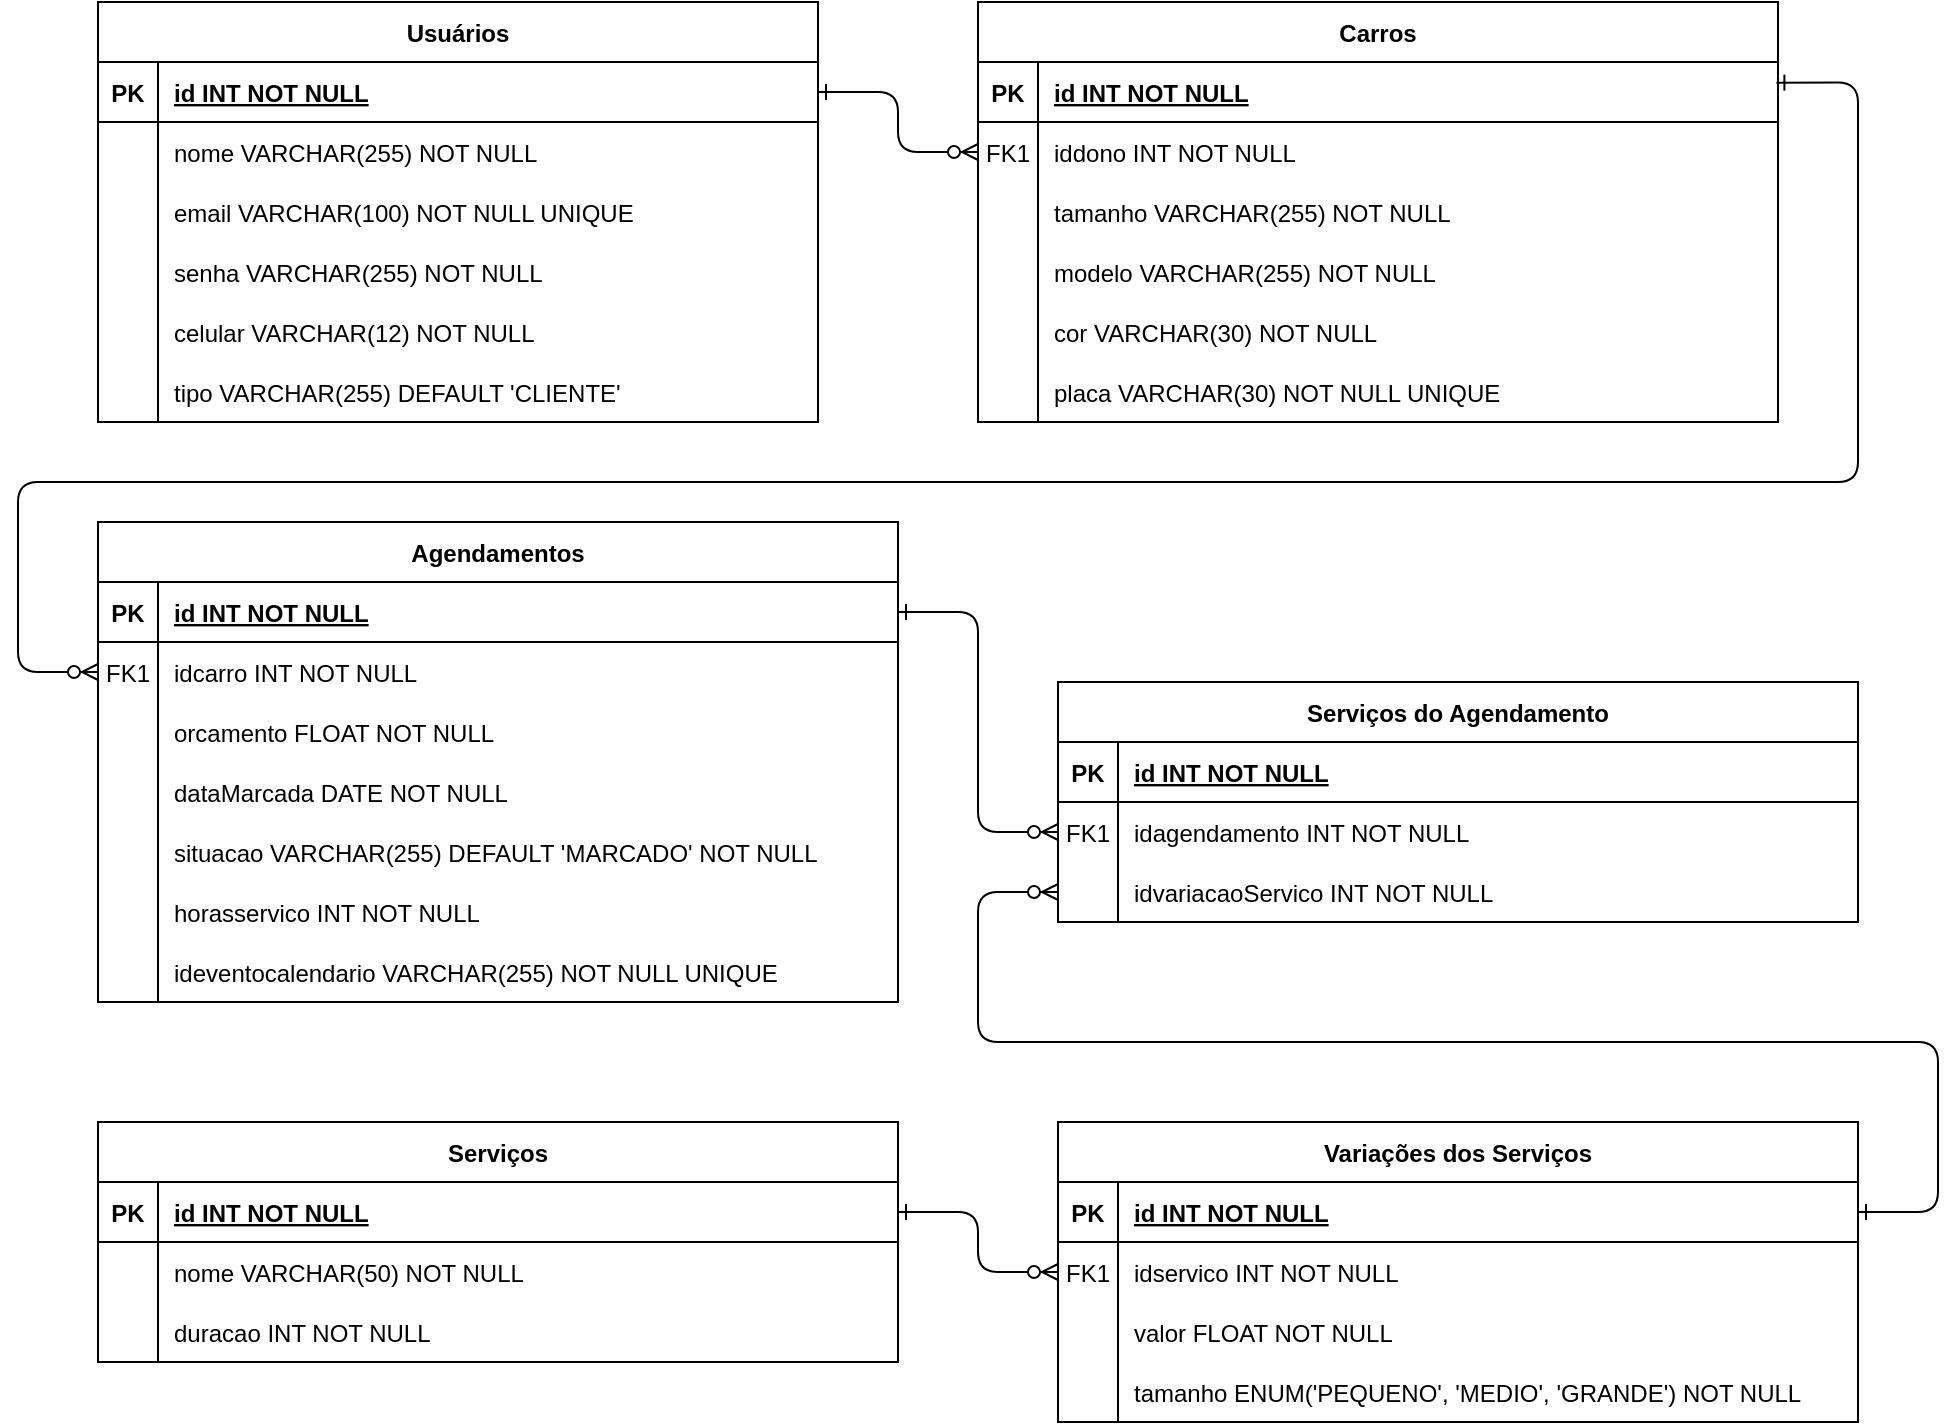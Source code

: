 <mxfile version="20.0.1" type="device"><diagram id="R2lEEEUBdFMjLlhIrx00" name="Page-1"><mxGraphModel dx="1673" dy="851" grid="1" gridSize="10" guides="1" tooltips="1" connect="1" arrows="1" fold="1" page="1" pageScale="1" pageWidth="850" pageHeight="1100" math="0" shadow="0" extFonts="Permanent Marker^https://fonts.googleapis.com/css?family=Permanent+Marker"><root><mxCell id="0"/><mxCell id="1" parent="0"/><mxCell id="C-vyLk0tnHw3VtMMgP7b-1" value="" style="edgeStyle=orthogonalEdgeStyle;endArrow=ERzeroToMany;startArrow=ERone;endFill=1;startFill=0;" parent="1" source="C-vyLk0tnHw3VtMMgP7b-24" target="C-vyLk0tnHw3VtMMgP7b-6" edge="1"><mxGeometry width="100" height="100" relative="1" as="geometry"><mxPoint x="340" y="720" as="sourcePoint"/><mxPoint x="440" y="620" as="targetPoint"/></mxGeometry></mxCell><mxCell id="C-vyLk0tnHw3VtMMgP7b-2" value="Carros" style="shape=table;startSize=30;container=1;collapsible=1;childLayout=tableLayout;fixedRows=1;rowLines=0;fontStyle=1;align=center;resizeLast=1;" parent="1" vertex="1"><mxGeometry x="560" y="120" width="400" height="210" as="geometry"/></mxCell><mxCell id="C-vyLk0tnHw3VtMMgP7b-3" value="" style="shape=partialRectangle;collapsible=0;dropTarget=0;pointerEvents=0;fillColor=none;points=[[0,0.5],[1,0.5]];portConstraint=eastwest;top=0;left=0;right=0;bottom=1;" parent="C-vyLk0tnHw3VtMMgP7b-2" vertex="1"><mxGeometry y="30" width="400" height="30" as="geometry"/></mxCell><mxCell id="C-vyLk0tnHw3VtMMgP7b-4" value="PK" style="shape=partialRectangle;overflow=hidden;connectable=0;fillColor=none;top=0;left=0;bottom=0;right=0;fontStyle=1;" parent="C-vyLk0tnHw3VtMMgP7b-3" vertex="1"><mxGeometry width="30" height="30" as="geometry"><mxRectangle width="30" height="30" as="alternateBounds"/></mxGeometry></mxCell><mxCell id="C-vyLk0tnHw3VtMMgP7b-5" value="id INT NOT NULL " style="shape=partialRectangle;overflow=hidden;connectable=0;fillColor=none;top=0;left=0;bottom=0;right=0;align=left;spacingLeft=6;fontStyle=5;" parent="C-vyLk0tnHw3VtMMgP7b-3" vertex="1"><mxGeometry x="30" width="370" height="30" as="geometry"><mxRectangle width="370" height="30" as="alternateBounds"/></mxGeometry></mxCell><mxCell id="C-vyLk0tnHw3VtMMgP7b-6" value="" style="shape=partialRectangle;collapsible=0;dropTarget=0;pointerEvents=0;fillColor=none;points=[[0,0.5],[1,0.5]];portConstraint=eastwest;top=0;left=0;right=0;bottom=0;" parent="C-vyLk0tnHw3VtMMgP7b-2" vertex="1"><mxGeometry y="60" width="400" height="30" as="geometry"/></mxCell><mxCell id="C-vyLk0tnHw3VtMMgP7b-7" value="FK1" style="shape=partialRectangle;overflow=hidden;connectable=0;fillColor=none;top=0;left=0;bottom=0;right=0;" parent="C-vyLk0tnHw3VtMMgP7b-6" vertex="1"><mxGeometry width="30" height="30" as="geometry"><mxRectangle width="30" height="30" as="alternateBounds"/></mxGeometry></mxCell><mxCell id="C-vyLk0tnHw3VtMMgP7b-8" value="iddono INT NOT NULL" style="shape=partialRectangle;overflow=hidden;connectable=0;fillColor=none;top=0;left=0;bottom=0;right=0;align=left;spacingLeft=6;" parent="C-vyLk0tnHw3VtMMgP7b-6" vertex="1"><mxGeometry x="30" width="370" height="30" as="geometry"><mxRectangle width="370" height="30" as="alternateBounds"/></mxGeometry></mxCell><mxCell id="C-vyLk0tnHw3VtMMgP7b-9" value="" style="shape=partialRectangle;collapsible=0;dropTarget=0;pointerEvents=0;fillColor=none;points=[[0,0.5],[1,0.5]];portConstraint=eastwest;top=0;left=0;right=0;bottom=0;" parent="C-vyLk0tnHw3VtMMgP7b-2" vertex="1"><mxGeometry y="90" width="400" height="30" as="geometry"/></mxCell><mxCell id="C-vyLk0tnHw3VtMMgP7b-10" value="" style="shape=partialRectangle;overflow=hidden;connectable=0;fillColor=none;top=0;left=0;bottom=0;right=0;" parent="C-vyLk0tnHw3VtMMgP7b-9" vertex="1"><mxGeometry width="30" height="30" as="geometry"><mxRectangle width="30" height="30" as="alternateBounds"/></mxGeometry></mxCell><mxCell id="C-vyLk0tnHw3VtMMgP7b-11" value="tamanho VARCHAR(255) NOT NULL" style="shape=partialRectangle;overflow=hidden;connectable=0;fillColor=none;top=0;left=0;bottom=0;right=0;align=left;spacingLeft=6;" parent="C-vyLk0tnHw3VtMMgP7b-9" vertex="1"><mxGeometry x="30" width="370" height="30" as="geometry"><mxRectangle width="370" height="30" as="alternateBounds"/></mxGeometry></mxCell><mxCell id="-V7xUq6MSQslgJ6T8eu4-72" style="shape=partialRectangle;collapsible=0;dropTarget=0;pointerEvents=0;fillColor=none;points=[[0,0.5],[1,0.5]];portConstraint=eastwest;top=0;left=0;right=0;bottom=0;" parent="C-vyLk0tnHw3VtMMgP7b-2" vertex="1"><mxGeometry y="120" width="400" height="30" as="geometry"/></mxCell><mxCell id="-V7xUq6MSQslgJ6T8eu4-73" style="shape=partialRectangle;overflow=hidden;connectable=0;fillColor=none;top=0;left=0;bottom=0;right=0;" parent="-V7xUq6MSQslgJ6T8eu4-72" vertex="1"><mxGeometry width="30" height="30" as="geometry"><mxRectangle width="30" height="30" as="alternateBounds"/></mxGeometry></mxCell><mxCell id="-V7xUq6MSQslgJ6T8eu4-74" value="modelo VARCHAR(255) NOT NULL" style="shape=partialRectangle;overflow=hidden;connectable=0;fillColor=none;top=0;left=0;bottom=0;right=0;align=left;spacingLeft=6;" parent="-V7xUq6MSQslgJ6T8eu4-72" vertex="1"><mxGeometry x="30" width="370" height="30" as="geometry"><mxRectangle width="370" height="30" as="alternateBounds"/></mxGeometry></mxCell><mxCell id="-V7xUq6MSQslgJ6T8eu4-7" style="shape=partialRectangle;collapsible=0;dropTarget=0;pointerEvents=0;fillColor=none;points=[[0,0.5],[1,0.5]];portConstraint=eastwest;top=0;left=0;right=0;bottom=0;" parent="C-vyLk0tnHw3VtMMgP7b-2" vertex="1"><mxGeometry y="150" width="400" height="30" as="geometry"/></mxCell><mxCell id="-V7xUq6MSQslgJ6T8eu4-8" style="shape=partialRectangle;overflow=hidden;connectable=0;fillColor=none;top=0;left=0;bottom=0;right=0;" parent="-V7xUq6MSQslgJ6T8eu4-7" vertex="1"><mxGeometry width="30" height="30" as="geometry"><mxRectangle width="30" height="30" as="alternateBounds"/></mxGeometry></mxCell><mxCell id="-V7xUq6MSQslgJ6T8eu4-9" value="cor VARCHAR(30) NOT NULL" style="shape=partialRectangle;overflow=hidden;connectable=0;fillColor=none;top=0;left=0;bottom=0;right=0;align=left;spacingLeft=6;" parent="-V7xUq6MSQslgJ6T8eu4-7" vertex="1"><mxGeometry x="30" width="370" height="30" as="geometry"><mxRectangle width="370" height="30" as="alternateBounds"/></mxGeometry></mxCell><mxCell id="-V7xUq6MSQslgJ6T8eu4-10" style="shape=partialRectangle;collapsible=0;dropTarget=0;pointerEvents=0;fillColor=none;points=[[0,0.5],[1,0.5]];portConstraint=eastwest;top=0;left=0;right=0;bottom=0;" parent="C-vyLk0tnHw3VtMMgP7b-2" vertex="1"><mxGeometry y="180" width="400" height="30" as="geometry"/></mxCell><mxCell id="-V7xUq6MSQslgJ6T8eu4-11" style="shape=partialRectangle;overflow=hidden;connectable=0;fillColor=none;top=0;left=0;bottom=0;right=0;" parent="-V7xUq6MSQslgJ6T8eu4-10" vertex="1"><mxGeometry width="30" height="30" as="geometry"><mxRectangle width="30" height="30" as="alternateBounds"/></mxGeometry></mxCell><mxCell id="-V7xUq6MSQslgJ6T8eu4-12" value="placa VARCHAR(30) NOT NULL UNIQUE" style="shape=partialRectangle;overflow=hidden;connectable=0;fillColor=none;top=0;left=0;bottom=0;right=0;align=left;spacingLeft=6;" parent="-V7xUq6MSQslgJ6T8eu4-10" vertex="1"><mxGeometry x="30" width="370" height="30" as="geometry"><mxRectangle width="370" height="30" as="alternateBounds"/></mxGeometry></mxCell><mxCell id="C-vyLk0tnHw3VtMMgP7b-23" value="Usuários" style="shape=table;startSize=30;container=1;collapsible=1;childLayout=tableLayout;fixedRows=1;rowLines=0;fontStyle=1;align=center;resizeLast=1;" parent="1" vertex="1"><mxGeometry x="120" y="120" width="360" height="210" as="geometry"/></mxCell><mxCell id="C-vyLk0tnHw3VtMMgP7b-24" value="" style="shape=partialRectangle;collapsible=0;dropTarget=0;pointerEvents=0;fillColor=none;points=[[0,0.5],[1,0.5]];portConstraint=eastwest;top=0;left=0;right=0;bottom=1;" parent="C-vyLk0tnHw3VtMMgP7b-23" vertex="1"><mxGeometry y="30" width="360" height="30" as="geometry"/></mxCell><mxCell id="C-vyLk0tnHw3VtMMgP7b-25" value="PK" style="shape=partialRectangle;overflow=hidden;connectable=0;fillColor=none;top=0;left=0;bottom=0;right=0;fontStyle=1;" parent="C-vyLk0tnHw3VtMMgP7b-24" vertex="1"><mxGeometry width="30" height="30" as="geometry"><mxRectangle width="30" height="30" as="alternateBounds"/></mxGeometry></mxCell><mxCell id="C-vyLk0tnHw3VtMMgP7b-26" value="id INT NOT NULL " style="shape=partialRectangle;overflow=hidden;connectable=0;fillColor=none;top=0;left=0;bottom=0;right=0;align=left;spacingLeft=6;fontStyle=5;" parent="C-vyLk0tnHw3VtMMgP7b-24" vertex="1"><mxGeometry x="30" width="330" height="30" as="geometry"><mxRectangle width="330" height="30" as="alternateBounds"/></mxGeometry></mxCell><mxCell id="PgQ-642FPsplyp907mnN-1" style="shape=partialRectangle;collapsible=0;dropTarget=0;pointerEvents=0;fillColor=none;points=[[0,0.5],[1,0.5]];portConstraint=eastwest;top=0;left=0;right=0;bottom=0;" vertex="1" parent="C-vyLk0tnHw3VtMMgP7b-23"><mxGeometry y="60" width="360" height="30" as="geometry"/></mxCell><mxCell id="PgQ-642FPsplyp907mnN-2" style="shape=partialRectangle;overflow=hidden;connectable=0;fillColor=none;top=0;left=0;bottom=0;right=0;" vertex="1" parent="PgQ-642FPsplyp907mnN-1"><mxGeometry width="30" height="30" as="geometry"><mxRectangle width="30" height="30" as="alternateBounds"/></mxGeometry></mxCell><mxCell id="PgQ-642FPsplyp907mnN-3" value="nome VARCHAR(255) NOT NULL" style="shape=partialRectangle;overflow=hidden;connectable=0;fillColor=none;top=0;left=0;bottom=0;right=0;align=left;spacingLeft=6;" vertex="1" parent="PgQ-642FPsplyp907mnN-1"><mxGeometry x="30" width="330" height="30" as="geometry"><mxRectangle width="330" height="30" as="alternateBounds"/></mxGeometry></mxCell><mxCell id="C-vyLk0tnHw3VtMMgP7b-27" value="" style="shape=partialRectangle;collapsible=0;dropTarget=0;pointerEvents=0;fillColor=none;points=[[0,0.5],[1,0.5]];portConstraint=eastwest;top=0;left=0;right=0;bottom=0;" parent="C-vyLk0tnHw3VtMMgP7b-23" vertex="1"><mxGeometry y="90" width="360" height="30" as="geometry"/></mxCell><mxCell id="C-vyLk0tnHw3VtMMgP7b-28" value="" style="shape=partialRectangle;overflow=hidden;connectable=0;fillColor=none;top=0;left=0;bottom=0;right=0;" parent="C-vyLk0tnHw3VtMMgP7b-27" vertex="1"><mxGeometry width="30" height="30" as="geometry"><mxRectangle width="30" height="30" as="alternateBounds"/></mxGeometry></mxCell><mxCell id="C-vyLk0tnHw3VtMMgP7b-29" value="email VARCHAR(100) NOT NULL UNIQUE" style="shape=partialRectangle;overflow=hidden;connectable=0;fillColor=none;top=0;left=0;bottom=0;right=0;align=left;spacingLeft=6;" parent="C-vyLk0tnHw3VtMMgP7b-27" vertex="1"><mxGeometry x="30" width="330" height="30" as="geometry"><mxRectangle width="330" height="30" as="alternateBounds"/></mxGeometry></mxCell><mxCell id="-V7xUq6MSQslgJ6T8eu4-1" style="shape=partialRectangle;collapsible=0;dropTarget=0;pointerEvents=0;fillColor=none;points=[[0,0.5],[1,0.5]];portConstraint=eastwest;top=0;left=0;right=0;bottom=0;" parent="C-vyLk0tnHw3VtMMgP7b-23" vertex="1"><mxGeometry y="120" width="360" height="30" as="geometry"/></mxCell><mxCell id="-V7xUq6MSQslgJ6T8eu4-2" style="shape=partialRectangle;overflow=hidden;connectable=0;fillColor=none;top=0;left=0;bottom=0;right=0;" parent="-V7xUq6MSQslgJ6T8eu4-1" vertex="1"><mxGeometry width="30" height="30" as="geometry"><mxRectangle width="30" height="30" as="alternateBounds"/></mxGeometry></mxCell><mxCell id="-V7xUq6MSQslgJ6T8eu4-3" value="senha VARCHAR(255) NOT NULL" style="shape=partialRectangle;overflow=hidden;connectable=0;fillColor=none;top=0;left=0;bottom=0;right=0;align=left;spacingLeft=6;" parent="-V7xUq6MSQslgJ6T8eu4-1" vertex="1"><mxGeometry x="30" width="330" height="30" as="geometry"><mxRectangle width="330" height="30" as="alternateBounds"/></mxGeometry></mxCell><mxCell id="-V7xUq6MSQslgJ6T8eu4-76" style="shape=partialRectangle;collapsible=0;dropTarget=0;pointerEvents=0;fillColor=none;points=[[0,0.5],[1,0.5]];portConstraint=eastwest;top=0;left=0;right=0;bottom=0;" parent="C-vyLk0tnHw3VtMMgP7b-23" vertex="1"><mxGeometry y="150" width="360" height="30" as="geometry"/></mxCell><mxCell id="-V7xUq6MSQslgJ6T8eu4-77" style="shape=partialRectangle;overflow=hidden;connectable=0;fillColor=none;top=0;left=0;bottom=0;right=0;" parent="-V7xUq6MSQslgJ6T8eu4-76" vertex="1"><mxGeometry width="30" height="30" as="geometry"><mxRectangle width="30" height="30" as="alternateBounds"/></mxGeometry></mxCell><mxCell id="-V7xUq6MSQslgJ6T8eu4-78" value="celular VARCHAR(12) NOT NULL" style="shape=partialRectangle;overflow=hidden;connectable=0;fillColor=none;top=0;left=0;bottom=0;right=0;align=left;spacingLeft=6;" parent="-V7xUq6MSQslgJ6T8eu4-76" vertex="1"><mxGeometry x="30" width="330" height="30" as="geometry"><mxRectangle width="330" height="30" as="alternateBounds"/></mxGeometry></mxCell><mxCell id="-V7xUq6MSQslgJ6T8eu4-4" style="shape=partialRectangle;collapsible=0;dropTarget=0;pointerEvents=0;fillColor=none;points=[[0,0.5],[1,0.5]];portConstraint=eastwest;top=0;left=0;right=0;bottom=0;" parent="C-vyLk0tnHw3VtMMgP7b-23" vertex="1"><mxGeometry y="180" width="360" height="30" as="geometry"/></mxCell><mxCell id="-V7xUq6MSQslgJ6T8eu4-5" style="shape=partialRectangle;overflow=hidden;connectable=0;fillColor=none;top=0;left=0;bottom=0;right=0;" parent="-V7xUq6MSQslgJ6T8eu4-4" vertex="1"><mxGeometry width="30" height="30" as="geometry"><mxRectangle width="30" height="30" as="alternateBounds"/></mxGeometry></mxCell><mxCell id="-V7xUq6MSQslgJ6T8eu4-6" value="tipo VARCHAR(255) DEFAULT 'CLIENTE'" style="shape=partialRectangle;overflow=hidden;connectable=0;fillColor=none;top=0;left=0;bottom=0;right=0;align=left;spacingLeft=6;" parent="-V7xUq6MSQslgJ6T8eu4-4" vertex="1"><mxGeometry x="30" width="330" height="30" as="geometry"><mxRectangle width="330" height="30" as="alternateBounds"/></mxGeometry></mxCell><mxCell id="-V7xUq6MSQslgJ6T8eu4-13" value="Serviços" style="shape=table;startSize=30;container=1;collapsible=1;childLayout=tableLayout;fixedRows=1;rowLines=0;fontStyle=1;align=center;resizeLast=1;" parent="1" vertex="1"><mxGeometry x="120" y="680" width="400" height="120" as="geometry"/></mxCell><mxCell id="-V7xUq6MSQslgJ6T8eu4-14" value="" style="shape=partialRectangle;collapsible=0;dropTarget=0;pointerEvents=0;fillColor=none;points=[[0,0.5],[1,0.5]];portConstraint=eastwest;top=0;left=0;right=0;bottom=1;" parent="-V7xUq6MSQslgJ6T8eu4-13" vertex="1"><mxGeometry y="30" width="400" height="30" as="geometry"/></mxCell><mxCell id="-V7xUq6MSQslgJ6T8eu4-15" value="PK" style="shape=partialRectangle;overflow=hidden;connectable=0;fillColor=none;top=0;left=0;bottom=0;right=0;fontStyle=1;" parent="-V7xUq6MSQslgJ6T8eu4-14" vertex="1"><mxGeometry width="30" height="30" as="geometry"><mxRectangle width="30" height="30" as="alternateBounds"/></mxGeometry></mxCell><mxCell id="-V7xUq6MSQslgJ6T8eu4-16" value="id INT NOT NULL " style="shape=partialRectangle;overflow=hidden;connectable=0;fillColor=none;top=0;left=0;bottom=0;right=0;align=left;spacingLeft=6;fontStyle=5;" parent="-V7xUq6MSQslgJ6T8eu4-14" vertex="1"><mxGeometry x="30" width="370" height="30" as="geometry"><mxRectangle width="370" height="30" as="alternateBounds"/></mxGeometry></mxCell><mxCell id="-V7xUq6MSQslgJ6T8eu4-17" value="" style="shape=partialRectangle;collapsible=0;dropTarget=0;pointerEvents=0;fillColor=none;points=[[0,0.5],[1,0.5]];portConstraint=eastwest;top=0;left=0;right=0;bottom=0;" parent="-V7xUq6MSQslgJ6T8eu4-13" vertex="1"><mxGeometry y="60" width="400" height="30" as="geometry"/></mxCell><mxCell id="-V7xUq6MSQslgJ6T8eu4-18" value="" style="shape=partialRectangle;overflow=hidden;connectable=0;fillColor=none;top=0;left=0;bottom=0;right=0;" parent="-V7xUq6MSQslgJ6T8eu4-17" vertex="1"><mxGeometry width="30" height="30" as="geometry"><mxRectangle width="30" height="30" as="alternateBounds"/></mxGeometry></mxCell><mxCell id="-V7xUq6MSQslgJ6T8eu4-19" value="nome VARCHAR(50) NOT NULL" style="shape=partialRectangle;overflow=hidden;connectable=0;fillColor=none;top=0;left=0;bottom=0;right=0;align=left;spacingLeft=6;" parent="-V7xUq6MSQslgJ6T8eu4-17" vertex="1"><mxGeometry x="30" width="370" height="30" as="geometry"><mxRectangle width="370" height="30" as="alternateBounds"/></mxGeometry></mxCell><mxCell id="PgQ-642FPsplyp907mnN-4" style="shape=partialRectangle;collapsible=0;dropTarget=0;pointerEvents=0;fillColor=none;points=[[0,0.5],[1,0.5]];portConstraint=eastwest;top=0;left=0;right=0;bottom=0;" vertex="1" parent="-V7xUq6MSQslgJ6T8eu4-13"><mxGeometry y="90" width="400" height="30" as="geometry"/></mxCell><mxCell id="PgQ-642FPsplyp907mnN-5" style="shape=partialRectangle;overflow=hidden;connectable=0;fillColor=none;top=0;left=0;bottom=0;right=0;" vertex="1" parent="PgQ-642FPsplyp907mnN-4"><mxGeometry width="30" height="30" as="geometry"><mxRectangle width="30" height="30" as="alternateBounds"/></mxGeometry></mxCell><mxCell id="PgQ-642FPsplyp907mnN-6" value="duracao INT NOT NULL" style="shape=partialRectangle;overflow=hidden;connectable=0;fillColor=none;top=0;left=0;bottom=0;right=0;align=left;spacingLeft=6;" vertex="1" parent="PgQ-642FPsplyp907mnN-4"><mxGeometry x="30" width="370" height="30" as="geometry"><mxRectangle width="370" height="30" as="alternateBounds"/></mxGeometry></mxCell><mxCell id="-V7xUq6MSQslgJ6T8eu4-29" value="Variações dos Serviços" style="shape=table;startSize=30;container=1;collapsible=1;childLayout=tableLayout;fixedRows=1;rowLines=0;fontStyle=1;align=center;resizeLast=1;" parent="1" vertex="1"><mxGeometry x="600" y="680" width="400" height="150" as="geometry"/></mxCell><mxCell id="-V7xUq6MSQslgJ6T8eu4-30" value="" style="shape=partialRectangle;collapsible=0;dropTarget=0;pointerEvents=0;fillColor=none;points=[[0,0.5],[1,0.5]];portConstraint=eastwest;top=0;left=0;right=0;bottom=1;" parent="-V7xUq6MSQslgJ6T8eu4-29" vertex="1"><mxGeometry y="30" width="400" height="30" as="geometry"/></mxCell><mxCell id="-V7xUq6MSQslgJ6T8eu4-31" value="PK" style="shape=partialRectangle;overflow=hidden;connectable=0;fillColor=none;top=0;left=0;bottom=0;right=0;fontStyle=1;" parent="-V7xUq6MSQslgJ6T8eu4-30" vertex="1"><mxGeometry width="30" height="30" as="geometry"><mxRectangle width="30" height="30" as="alternateBounds"/></mxGeometry></mxCell><mxCell id="-V7xUq6MSQslgJ6T8eu4-32" value="id INT NOT NULL " style="shape=partialRectangle;overflow=hidden;connectable=0;fillColor=none;top=0;left=0;bottom=0;right=0;align=left;spacingLeft=6;fontStyle=5;" parent="-V7xUq6MSQslgJ6T8eu4-30" vertex="1"><mxGeometry x="30" width="370" height="30" as="geometry"><mxRectangle width="370" height="30" as="alternateBounds"/></mxGeometry></mxCell><mxCell id="-V7xUq6MSQslgJ6T8eu4-33" value="" style="shape=partialRectangle;collapsible=0;dropTarget=0;pointerEvents=0;fillColor=none;points=[[0,0.5],[1,0.5]];portConstraint=eastwest;top=0;left=0;right=0;bottom=0;" parent="-V7xUq6MSQslgJ6T8eu4-29" vertex="1"><mxGeometry y="60" width="400" height="30" as="geometry"/></mxCell><mxCell id="-V7xUq6MSQslgJ6T8eu4-34" value="FK1" style="shape=partialRectangle;overflow=hidden;connectable=0;fillColor=none;top=0;left=0;bottom=0;right=0;" parent="-V7xUq6MSQslgJ6T8eu4-33" vertex="1"><mxGeometry width="30" height="30" as="geometry"><mxRectangle width="30" height="30" as="alternateBounds"/></mxGeometry></mxCell><mxCell id="-V7xUq6MSQslgJ6T8eu4-35" value="idservico INT NOT NULL" style="shape=partialRectangle;overflow=hidden;connectable=0;fillColor=none;top=0;left=0;bottom=0;right=0;align=left;spacingLeft=6;" parent="-V7xUq6MSQslgJ6T8eu4-33" vertex="1"><mxGeometry x="30" width="370" height="30" as="geometry"><mxRectangle width="370" height="30" as="alternateBounds"/></mxGeometry></mxCell><mxCell id="-V7xUq6MSQslgJ6T8eu4-36" style="shape=partialRectangle;collapsible=0;dropTarget=0;pointerEvents=0;fillColor=none;points=[[0,0.5],[1,0.5]];portConstraint=eastwest;top=0;left=0;right=0;bottom=0;" parent="-V7xUq6MSQslgJ6T8eu4-29" vertex="1"><mxGeometry y="90" width="400" height="30" as="geometry"/></mxCell><mxCell id="-V7xUq6MSQslgJ6T8eu4-37" style="shape=partialRectangle;overflow=hidden;connectable=0;fillColor=none;top=0;left=0;bottom=0;right=0;" parent="-V7xUq6MSQslgJ6T8eu4-36" vertex="1"><mxGeometry width="30" height="30" as="geometry"><mxRectangle width="30" height="30" as="alternateBounds"/></mxGeometry></mxCell><mxCell id="-V7xUq6MSQslgJ6T8eu4-38" value="valor FLOAT NOT NULL" style="shape=partialRectangle;overflow=hidden;connectable=0;fillColor=none;top=0;left=0;bottom=0;right=0;align=left;spacingLeft=6;" parent="-V7xUq6MSQslgJ6T8eu4-36" vertex="1"><mxGeometry x="30" width="370" height="30" as="geometry"><mxRectangle width="370" height="30" as="alternateBounds"/></mxGeometry></mxCell><mxCell id="-V7xUq6MSQslgJ6T8eu4-39" style="shape=partialRectangle;collapsible=0;dropTarget=0;pointerEvents=0;fillColor=none;points=[[0,0.5],[1,0.5]];portConstraint=eastwest;top=0;left=0;right=0;bottom=0;" parent="-V7xUq6MSQslgJ6T8eu4-29" vertex="1"><mxGeometry y="120" width="400" height="30" as="geometry"/></mxCell><mxCell id="-V7xUq6MSQslgJ6T8eu4-40" style="shape=partialRectangle;overflow=hidden;connectable=0;fillColor=none;top=0;left=0;bottom=0;right=0;" parent="-V7xUq6MSQslgJ6T8eu4-39" vertex="1"><mxGeometry width="30" height="30" as="geometry"><mxRectangle width="30" height="30" as="alternateBounds"/></mxGeometry></mxCell><mxCell id="-V7xUq6MSQslgJ6T8eu4-41" value="tamanho ENUM('PEQUENO', 'MEDIO', 'GRANDE') NOT NULL" style="shape=partialRectangle;overflow=hidden;connectable=0;fillColor=none;top=0;left=0;bottom=0;right=0;align=left;spacingLeft=6;" parent="-V7xUq6MSQslgJ6T8eu4-39" vertex="1"><mxGeometry x="30" width="370" height="30" as="geometry"><mxRectangle width="370" height="30" as="alternateBounds"/></mxGeometry></mxCell><mxCell id="-V7xUq6MSQslgJ6T8eu4-42" value="Agendamentos" style="shape=table;startSize=30;container=1;collapsible=1;childLayout=tableLayout;fixedRows=1;rowLines=0;fontStyle=1;align=center;resizeLast=1;" parent="1" vertex="1"><mxGeometry x="120" y="380" width="400" height="240" as="geometry"/></mxCell><mxCell id="-V7xUq6MSQslgJ6T8eu4-43" value="" style="shape=partialRectangle;collapsible=0;dropTarget=0;pointerEvents=0;fillColor=none;points=[[0,0.5],[1,0.5]];portConstraint=eastwest;top=0;left=0;right=0;bottom=1;" parent="-V7xUq6MSQslgJ6T8eu4-42" vertex="1"><mxGeometry y="30" width="400" height="30" as="geometry"/></mxCell><mxCell id="-V7xUq6MSQslgJ6T8eu4-44" value="PK" style="shape=partialRectangle;overflow=hidden;connectable=0;fillColor=none;top=0;left=0;bottom=0;right=0;fontStyle=1;" parent="-V7xUq6MSQslgJ6T8eu4-43" vertex="1"><mxGeometry width="30" height="30" as="geometry"><mxRectangle width="30" height="30" as="alternateBounds"/></mxGeometry></mxCell><mxCell id="-V7xUq6MSQslgJ6T8eu4-45" value="id INT NOT NULL " style="shape=partialRectangle;overflow=hidden;connectable=0;fillColor=none;top=0;left=0;bottom=0;right=0;align=left;spacingLeft=6;fontStyle=5;" parent="-V7xUq6MSQslgJ6T8eu4-43" vertex="1"><mxGeometry x="30" width="370" height="30" as="geometry"><mxRectangle width="370" height="30" as="alternateBounds"/></mxGeometry></mxCell><mxCell id="-V7xUq6MSQslgJ6T8eu4-46" value="" style="shape=partialRectangle;collapsible=0;dropTarget=0;pointerEvents=0;fillColor=none;points=[[0,0.5],[1,0.5]];portConstraint=eastwest;top=0;left=0;right=0;bottom=0;" parent="-V7xUq6MSQslgJ6T8eu4-42" vertex="1"><mxGeometry y="60" width="400" height="30" as="geometry"/></mxCell><mxCell id="-V7xUq6MSQslgJ6T8eu4-47" value="FK1" style="shape=partialRectangle;overflow=hidden;connectable=0;fillColor=none;top=0;left=0;bottom=0;right=0;" parent="-V7xUq6MSQslgJ6T8eu4-46" vertex="1"><mxGeometry width="30" height="30" as="geometry"><mxRectangle width="30" height="30" as="alternateBounds"/></mxGeometry></mxCell><mxCell id="-V7xUq6MSQslgJ6T8eu4-48" value="idcarro INT NOT NULL" style="shape=partialRectangle;overflow=hidden;connectable=0;fillColor=none;top=0;left=0;bottom=0;right=0;align=left;spacingLeft=6;" parent="-V7xUq6MSQslgJ6T8eu4-46" vertex="1"><mxGeometry x="30" width="370" height="30" as="geometry"><mxRectangle width="370" height="30" as="alternateBounds"/></mxGeometry></mxCell><mxCell id="-V7xUq6MSQslgJ6T8eu4-49" style="shape=partialRectangle;collapsible=0;dropTarget=0;pointerEvents=0;fillColor=none;points=[[0,0.5],[1,0.5]];portConstraint=eastwest;top=0;left=0;right=0;bottom=0;" parent="-V7xUq6MSQslgJ6T8eu4-42" vertex="1"><mxGeometry y="90" width="400" height="30" as="geometry"/></mxCell><mxCell id="-V7xUq6MSQslgJ6T8eu4-50" style="shape=partialRectangle;overflow=hidden;connectable=0;fillColor=none;top=0;left=0;bottom=0;right=0;" parent="-V7xUq6MSQslgJ6T8eu4-49" vertex="1"><mxGeometry width="30" height="30" as="geometry"><mxRectangle width="30" height="30" as="alternateBounds"/></mxGeometry></mxCell><mxCell id="-V7xUq6MSQslgJ6T8eu4-51" value="orcamento FLOAT NOT NULL" style="shape=partialRectangle;overflow=hidden;connectable=0;fillColor=none;top=0;left=0;bottom=0;right=0;align=left;spacingLeft=6;" parent="-V7xUq6MSQslgJ6T8eu4-49" vertex="1"><mxGeometry x="30" width="370" height="30" as="geometry"><mxRectangle width="370" height="30" as="alternateBounds"/></mxGeometry></mxCell><mxCell id="-V7xUq6MSQslgJ6T8eu4-52" style="shape=partialRectangle;collapsible=0;dropTarget=0;pointerEvents=0;fillColor=none;points=[[0,0.5],[1,0.5]];portConstraint=eastwest;top=0;left=0;right=0;bottom=0;" parent="-V7xUq6MSQslgJ6T8eu4-42" vertex="1"><mxGeometry y="120" width="400" height="30" as="geometry"/></mxCell><mxCell id="-V7xUq6MSQslgJ6T8eu4-53" style="shape=partialRectangle;overflow=hidden;connectable=0;fillColor=none;top=0;left=0;bottom=0;right=0;" parent="-V7xUq6MSQslgJ6T8eu4-52" vertex="1"><mxGeometry width="30" height="30" as="geometry"><mxRectangle width="30" height="30" as="alternateBounds"/></mxGeometry></mxCell><mxCell id="-V7xUq6MSQslgJ6T8eu4-54" value="dataMarcada DATE NOT NULL" style="shape=partialRectangle;overflow=hidden;connectable=0;fillColor=none;top=0;left=0;bottom=0;right=0;align=left;spacingLeft=6;" parent="-V7xUq6MSQslgJ6T8eu4-52" vertex="1"><mxGeometry x="30" width="370" height="30" as="geometry"><mxRectangle width="370" height="30" as="alternateBounds"/></mxGeometry></mxCell><mxCell id="PgQ-642FPsplyp907mnN-7" style="shape=partialRectangle;collapsible=0;dropTarget=0;pointerEvents=0;fillColor=none;points=[[0,0.5],[1,0.5]];portConstraint=eastwest;top=0;left=0;right=0;bottom=0;" vertex="1" parent="-V7xUq6MSQslgJ6T8eu4-42"><mxGeometry y="150" width="400" height="30" as="geometry"/></mxCell><mxCell id="PgQ-642FPsplyp907mnN-8" style="shape=partialRectangle;overflow=hidden;connectable=0;fillColor=none;top=0;left=0;bottom=0;right=0;" vertex="1" parent="PgQ-642FPsplyp907mnN-7"><mxGeometry width="30" height="30" as="geometry"><mxRectangle width="30" height="30" as="alternateBounds"/></mxGeometry></mxCell><mxCell id="PgQ-642FPsplyp907mnN-9" value="situacao VARCHAR(255) DEFAULT 'MARCADO' NOT NULL" style="shape=partialRectangle;overflow=hidden;connectable=0;fillColor=none;top=0;left=0;bottom=0;right=0;align=left;spacingLeft=6;" vertex="1" parent="PgQ-642FPsplyp907mnN-7"><mxGeometry x="30" width="370" height="30" as="geometry"><mxRectangle width="370" height="30" as="alternateBounds"/></mxGeometry></mxCell><mxCell id="PgQ-642FPsplyp907mnN-10" style="shape=partialRectangle;collapsible=0;dropTarget=0;pointerEvents=0;fillColor=none;points=[[0,0.5],[1,0.5]];portConstraint=eastwest;top=0;left=0;right=0;bottom=0;" vertex="1" parent="-V7xUq6MSQslgJ6T8eu4-42"><mxGeometry y="180" width="400" height="30" as="geometry"/></mxCell><mxCell id="PgQ-642FPsplyp907mnN-11" style="shape=partialRectangle;overflow=hidden;connectable=0;fillColor=none;top=0;left=0;bottom=0;right=0;" vertex="1" parent="PgQ-642FPsplyp907mnN-10"><mxGeometry width="30" height="30" as="geometry"><mxRectangle width="30" height="30" as="alternateBounds"/></mxGeometry></mxCell><mxCell id="PgQ-642FPsplyp907mnN-12" value="horasservico INT NOT NULL" style="shape=partialRectangle;overflow=hidden;connectable=0;fillColor=none;top=0;left=0;bottom=0;right=0;align=left;spacingLeft=6;" vertex="1" parent="PgQ-642FPsplyp907mnN-10"><mxGeometry x="30" width="370" height="30" as="geometry"><mxRectangle width="370" height="30" as="alternateBounds"/></mxGeometry></mxCell><mxCell id="PgQ-642FPsplyp907mnN-13" style="shape=partialRectangle;collapsible=0;dropTarget=0;pointerEvents=0;fillColor=none;points=[[0,0.5],[1,0.5]];portConstraint=eastwest;top=0;left=0;right=0;bottom=0;" vertex="1" parent="-V7xUq6MSQslgJ6T8eu4-42"><mxGeometry y="210" width="400" height="30" as="geometry"/></mxCell><mxCell id="PgQ-642FPsplyp907mnN-14" style="shape=partialRectangle;overflow=hidden;connectable=0;fillColor=none;top=0;left=0;bottom=0;right=0;" vertex="1" parent="PgQ-642FPsplyp907mnN-13"><mxGeometry width="30" height="30" as="geometry"><mxRectangle width="30" height="30" as="alternateBounds"/></mxGeometry></mxCell><mxCell id="PgQ-642FPsplyp907mnN-15" value="ideventocalendario VARCHAR(255) NOT NULL UNIQUE" style="shape=partialRectangle;overflow=hidden;connectable=0;fillColor=none;top=0;left=0;bottom=0;right=0;align=left;spacingLeft=6;" vertex="1" parent="PgQ-642FPsplyp907mnN-13"><mxGeometry x="30" width="370" height="30" as="geometry"><mxRectangle width="370" height="30" as="alternateBounds"/></mxGeometry></mxCell><mxCell id="-V7xUq6MSQslgJ6T8eu4-55" value="" style="edgeStyle=orthogonalEdgeStyle;endArrow=ERzeroToMany;startArrow=ERone;endFill=1;startFill=0;entryX=0;entryY=0.5;entryDx=0;entryDy=0;exitX=0.998;exitY=0.344;exitDx=0;exitDy=0;exitPerimeter=0;" parent="1" source="C-vyLk0tnHw3VtMMgP7b-3" target="-V7xUq6MSQslgJ6T8eu4-46" edge="1"><mxGeometry width="100" height="100" relative="1" as="geometry"><mxPoint x="990" y="150" as="sourcePoint"/><mxPoint x="1050" y="225" as="targetPoint"/><Array as="points"><mxPoint x="1000" y="160"/><mxPoint x="1000" y="360"/><mxPoint x="80" y="360"/><mxPoint x="80" y="455"/></Array></mxGeometry></mxCell><mxCell id="-V7xUq6MSQslgJ6T8eu4-56" value="Serviços do Agendamento" style="shape=table;startSize=30;container=1;collapsible=1;childLayout=tableLayout;fixedRows=1;rowLines=0;fontStyle=1;align=center;resizeLast=1;" parent="1" vertex="1"><mxGeometry x="600" y="460" width="400" height="120" as="geometry"/></mxCell><mxCell id="-V7xUq6MSQslgJ6T8eu4-57" value="" style="shape=partialRectangle;collapsible=0;dropTarget=0;pointerEvents=0;fillColor=none;points=[[0,0.5],[1,0.5]];portConstraint=eastwest;top=0;left=0;right=0;bottom=1;" parent="-V7xUq6MSQslgJ6T8eu4-56" vertex="1"><mxGeometry y="30" width="400" height="30" as="geometry"/></mxCell><mxCell id="-V7xUq6MSQslgJ6T8eu4-58" value="PK" style="shape=partialRectangle;overflow=hidden;connectable=0;fillColor=none;top=0;left=0;bottom=0;right=0;fontStyle=1;" parent="-V7xUq6MSQslgJ6T8eu4-57" vertex="1"><mxGeometry width="30" height="30" as="geometry"><mxRectangle width="30" height="30" as="alternateBounds"/></mxGeometry></mxCell><mxCell id="-V7xUq6MSQslgJ6T8eu4-59" value="id INT NOT NULL " style="shape=partialRectangle;overflow=hidden;connectable=0;fillColor=none;top=0;left=0;bottom=0;right=0;align=left;spacingLeft=6;fontStyle=5;" parent="-V7xUq6MSQslgJ6T8eu4-57" vertex="1"><mxGeometry x="30" width="370" height="30" as="geometry"><mxRectangle width="370" height="30" as="alternateBounds"/></mxGeometry></mxCell><mxCell id="-V7xUq6MSQslgJ6T8eu4-60" value="" style="shape=partialRectangle;collapsible=0;dropTarget=0;pointerEvents=0;fillColor=none;points=[[0,0.5],[1,0.5]];portConstraint=eastwest;top=0;left=0;right=0;bottom=0;" parent="-V7xUq6MSQslgJ6T8eu4-56" vertex="1"><mxGeometry y="60" width="400" height="30" as="geometry"/></mxCell><mxCell id="-V7xUq6MSQslgJ6T8eu4-61" value="FK1" style="shape=partialRectangle;overflow=hidden;connectable=0;fillColor=none;top=0;left=0;bottom=0;right=0;" parent="-V7xUq6MSQslgJ6T8eu4-60" vertex="1"><mxGeometry width="30" height="30" as="geometry"><mxRectangle width="30" height="30" as="alternateBounds"/></mxGeometry></mxCell><mxCell id="-V7xUq6MSQslgJ6T8eu4-62" value="idagendamento INT NOT NULL" style="shape=partialRectangle;overflow=hidden;connectable=0;fillColor=none;top=0;left=0;bottom=0;right=0;align=left;spacingLeft=6;" parent="-V7xUq6MSQslgJ6T8eu4-60" vertex="1"><mxGeometry x="30" width="370" height="30" as="geometry"><mxRectangle width="370" height="30" as="alternateBounds"/></mxGeometry></mxCell><mxCell id="-V7xUq6MSQslgJ6T8eu4-63" style="shape=partialRectangle;collapsible=0;dropTarget=0;pointerEvents=0;fillColor=none;points=[[0,0.5],[1,0.5]];portConstraint=eastwest;top=0;left=0;right=0;bottom=0;" parent="-V7xUq6MSQslgJ6T8eu4-56" vertex="1"><mxGeometry y="90" width="400" height="30" as="geometry"/></mxCell><mxCell id="-V7xUq6MSQslgJ6T8eu4-64" style="shape=partialRectangle;overflow=hidden;connectable=0;fillColor=none;top=0;left=0;bottom=0;right=0;" parent="-V7xUq6MSQslgJ6T8eu4-63" vertex="1"><mxGeometry width="30" height="30" as="geometry"><mxRectangle width="30" height="30" as="alternateBounds"/></mxGeometry></mxCell><mxCell id="-V7xUq6MSQslgJ6T8eu4-65" value="idvariacaoServico INT NOT NULL" style="shape=partialRectangle;overflow=hidden;connectable=0;fillColor=none;top=0;left=0;bottom=0;right=0;align=left;spacingLeft=6;" parent="-V7xUq6MSQslgJ6T8eu4-63" vertex="1"><mxGeometry x="30" width="370" height="30" as="geometry"><mxRectangle width="370" height="30" as="alternateBounds"/></mxGeometry></mxCell><mxCell id="-V7xUq6MSQslgJ6T8eu4-69" value="" style="edgeStyle=orthogonalEdgeStyle;endArrow=ERzeroToMany;startArrow=ERone;endFill=1;startFill=0;exitX=1;exitY=0.5;exitDx=0;exitDy=0;entryX=0;entryY=0.5;entryDx=0;entryDy=0;" parent="1" source="-V7xUq6MSQslgJ6T8eu4-43" target="-V7xUq6MSQslgJ6T8eu4-60" edge="1"><mxGeometry width="100" height="100" relative="1" as="geometry"><mxPoint x="540" y="530" as="sourcePoint"/><mxPoint x="620" y="560" as="targetPoint"/></mxGeometry></mxCell><mxCell id="-V7xUq6MSQslgJ6T8eu4-70" value="" style="edgeStyle=orthogonalEdgeStyle;endArrow=ERzeroToMany;startArrow=ERone;endFill=1;startFill=0;entryX=0;entryY=0.5;entryDx=0;entryDy=0;exitX=1;exitY=0.5;exitDx=0;exitDy=0;" parent="1" source="-V7xUq6MSQslgJ6T8eu4-14" target="-V7xUq6MSQslgJ6T8eu4-33" edge="1"><mxGeometry width="100" height="100" relative="1" as="geometry"><mxPoint x="540" y="680" as="sourcePoint"/><mxPoint x="1040" y="300" as="targetPoint"/></mxGeometry></mxCell><mxCell id="-V7xUq6MSQslgJ6T8eu4-71" value="" style="edgeStyle=orthogonalEdgeStyle;endArrow=ERzeroToMany;startArrow=ERone;endFill=1;startFill=0;exitX=1;exitY=0.5;exitDx=0;exitDy=0;entryX=0;entryY=0.5;entryDx=0;entryDy=0;" parent="1" source="-V7xUq6MSQslgJ6T8eu4-30" target="-V7xUq6MSQslgJ6T8eu4-63" edge="1"><mxGeometry width="100" height="100" relative="1" as="geometry"><mxPoint x="630" y="650" as="sourcePoint"/><mxPoint x="710" y="680" as="targetPoint"/><Array as="points"><mxPoint x="1040" y="725"/><mxPoint x="1040" y="640"/><mxPoint x="560" y="640"/><mxPoint x="560" y="565"/></Array></mxGeometry></mxCell></root></mxGraphModel></diagram></mxfile>